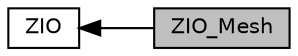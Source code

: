 digraph "ZIO_Mesh"
{
  edge [fontname="Helvetica",fontsize="10",labelfontname="Helvetica",labelfontsize="10"];
  node [fontname="Helvetica",fontsize="10",shape=box];
  rankdir=LR;
  Node1 [label="ZIO",height=0.2,width=0.4,color="black", fillcolor="white", style="filled",URL="$group__z_i_o.html",tooltip="The data transfer classes and utility methods of the library."];
  Node0 [label="ZIO_Mesh",height=0.2,width=0.4,color="black", fillcolor="grey75", style="filled", fontcolor="black",tooltip="Collection of input - output methods for zMesh."];
  Node1->Node0 [shape=plaintext, dir="back", style="solid"];
}
